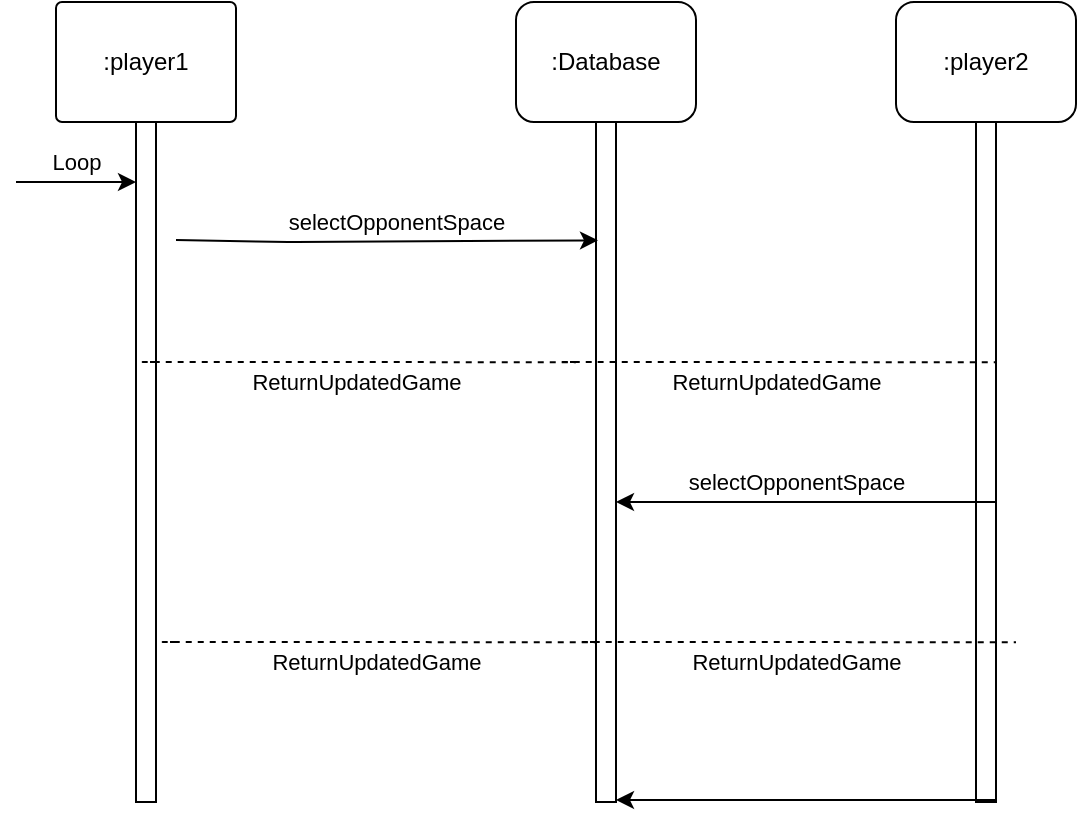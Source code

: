 <mxfile version="14.6.13" type="github">
  <diagram id="kgpKYQtTHZ0yAKxKKP6v" name="Page-1">
    <mxGraphModel dx="536" dy="445" grid="1" gridSize="10" guides="1" tooltips="1" connect="1" arrows="1" fold="1" page="1" pageScale="1" pageWidth="850" pageHeight="1100" math="0" shadow="0">
      <root>
        <mxCell id="0" />
        <mxCell id="1" parent="0" />
        <mxCell id="ORB_UoBOrYPjG_91o_8S-69" value=":player1" style="rounded=1;whiteSpace=wrap;html=1;arcSize=5;" vertex="1" parent="1">
          <mxGeometry x="40" width="90" height="60" as="geometry" />
        </mxCell>
        <mxCell id="ORB_UoBOrYPjG_91o_8S-70" value=":Database" style="rounded=1;whiteSpace=wrap;html=1;" vertex="1" parent="1">
          <mxGeometry x="270" width="90" height="60" as="geometry" />
        </mxCell>
        <mxCell id="ORB_UoBOrYPjG_91o_8S-71" value=":player2" style="rounded=1;whiteSpace=wrap;html=1;" vertex="1" parent="1">
          <mxGeometry x="460" width="90" height="60" as="geometry" />
        </mxCell>
        <mxCell id="ORB_UoBOrYPjG_91o_8S-72" value="" style="rounded=0;whiteSpace=wrap;html=1;" vertex="1" parent="1">
          <mxGeometry x="310" y="60" width="10" height="340" as="geometry" />
        </mxCell>
        <mxCell id="ORB_UoBOrYPjG_91o_8S-73" value="" style="rounded=0;whiteSpace=wrap;html=1;" vertex="1" parent="1">
          <mxGeometry x="80" y="60" width="10" height="340" as="geometry" />
        </mxCell>
        <mxCell id="ORB_UoBOrYPjG_91o_8S-74" value="" style="rounded=0;whiteSpace=wrap;html=1;" vertex="1" parent="1">
          <mxGeometry x="500" y="60" width="10" height="340" as="geometry" />
        </mxCell>
        <mxCell id="ORB_UoBOrYPjG_91o_8S-75" value="" style="endArrow=classic;html=1;entryX=0.1;entryY=0.174;entryDx=0;entryDy=0;entryPerimeter=0;" edge="1" parent="1" target="ORB_UoBOrYPjG_91o_8S-72">
          <mxGeometry width="50" height="50" relative="1" as="geometry">
            <mxPoint x="100" y="119" as="sourcePoint" />
            <mxPoint x="300" y="170" as="targetPoint" />
            <Array as="points">
              <mxPoint x="150" y="120" />
            </Array>
          </mxGeometry>
        </mxCell>
        <mxCell id="ORB_UoBOrYPjG_91o_8S-83" value="ReturnUpdatedGame" style="endArrow=none;dashed=1;html=1;entryX=0;entryY=0.765;entryDx=0;entryDy=0;entryPerimeter=0;" edge="1" parent="1">
          <mxGeometry x="0.043" y="-10" width="50" height="50" relative="1" as="geometry">
            <mxPoint x="90" y="180" as="sourcePoint" />
            <mxPoint x="300" y="180.1" as="targetPoint" />
            <Array as="points">
              <mxPoint x="80" y="180" />
              <mxPoint x="100" y="180" />
            </Array>
            <mxPoint as="offset" />
          </mxGeometry>
        </mxCell>
        <mxCell id="ORB_UoBOrYPjG_91o_8S-84" value="selectOpponentSpace" style="endArrow=classic;html=1;exitX=0;exitY=0.5;exitDx=0;exitDy=0;entryX=1;entryY=0.5;entryDx=0;entryDy=0;" edge="1" parent="1">
          <mxGeometry x="0.053" y="-10" width="50" height="50" relative="1" as="geometry">
            <mxPoint x="510" y="250" as="sourcePoint" />
            <mxPoint x="320" y="250" as="targetPoint" />
            <Array as="points">
              <mxPoint x="430" y="250" />
            </Array>
            <mxPoint as="offset" />
          </mxGeometry>
        </mxCell>
        <mxCell id="ORB_UoBOrYPjG_91o_8S-85" value="selectOpponentSpace" style="endArrow=classic;html=1;exitX=0;exitY=0.5;exitDx=0;exitDy=0;entryX=1;entryY=0.5;entryDx=0;entryDy=0;" edge="1" parent="1">
          <mxGeometry x="1" y="-309" width="50" height="50" relative="1" as="geometry">
            <mxPoint x="510" y="399" as="sourcePoint" />
            <mxPoint x="320" y="399" as="targetPoint" />
            <Array as="points">
              <mxPoint x="430" y="399" />
            </Array>
            <mxPoint x="-110" y="20" as="offset" />
          </mxGeometry>
        </mxCell>
        <mxCell id="ORB_UoBOrYPjG_91o_8S-86" value="ReturnUpdatedGame" style="endArrow=none;dashed=1;html=1;entryX=0;entryY=0.765;entryDx=0;entryDy=0;entryPerimeter=0;" edge="1" parent="1">
          <mxGeometry x="0.043" y="-10" width="50" height="50" relative="1" as="geometry">
            <mxPoint x="300" y="180" as="sourcePoint" />
            <mxPoint x="510" y="180.1" as="targetPoint" />
            <Array as="points">
              <mxPoint x="290" y="180" />
              <mxPoint x="310" y="180" />
            </Array>
            <mxPoint as="offset" />
          </mxGeometry>
        </mxCell>
        <mxCell id="ORB_UoBOrYPjG_91o_8S-87" value="ReturnUpdatedGame" style="endArrow=none;dashed=1;html=1;entryX=0;entryY=0.765;entryDx=0;entryDy=0;entryPerimeter=0;" edge="1" parent="1">
          <mxGeometry x="0.043" y="-10" width="50" height="50" relative="1" as="geometry">
            <mxPoint x="310" y="320" as="sourcePoint" />
            <mxPoint x="520" y="320.1" as="targetPoint" />
            <Array as="points">
              <mxPoint x="300" y="320" />
            </Array>
            <mxPoint as="offset" />
          </mxGeometry>
        </mxCell>
        <mxCell id="ORB_UoBOrYPjG_91o_8S-88" value="ReturnUpdatedGame" style="endArrow=none;dashed=1;html=1;entryX=0;entryY=0.765;entryDx=0;entryDy=0;entryPerimeter=0;" edge="1" parent="1">
          <mxGeometry x="0.043" y="-10" width="50" height="50" relative="1" as="geometry">
            <mxPoint x="100" y="320" as="sourcePoint" />
            <mxPoint x="310" y="320.1" as="targetPoint" />
            <Array as="points">
              <mxPoint x="90" y="320" />
            </Array>
            <mxPoint as="offset" />
          </mxGeometry>
        </mxCell>
        <mxCell id="ORB_UoBOrYPjG_91o_8S-89" value="Loop" style="endArrow=classic;html=1;" edge="1" parent="1">
          <mxGeometry y="10" width="50" height="50" relative="1" as="geometry">
            <mxPoint x="20" y="90" as="sourcePoint" />
            <mxPoint x="80" y="90" as="targetPoint" />
            <mxPoint as="offset" />
          </mxGeometry>
        </mxCell>
      </root>
    </mxGraphModel>
  </diagram>
</mxfile>

